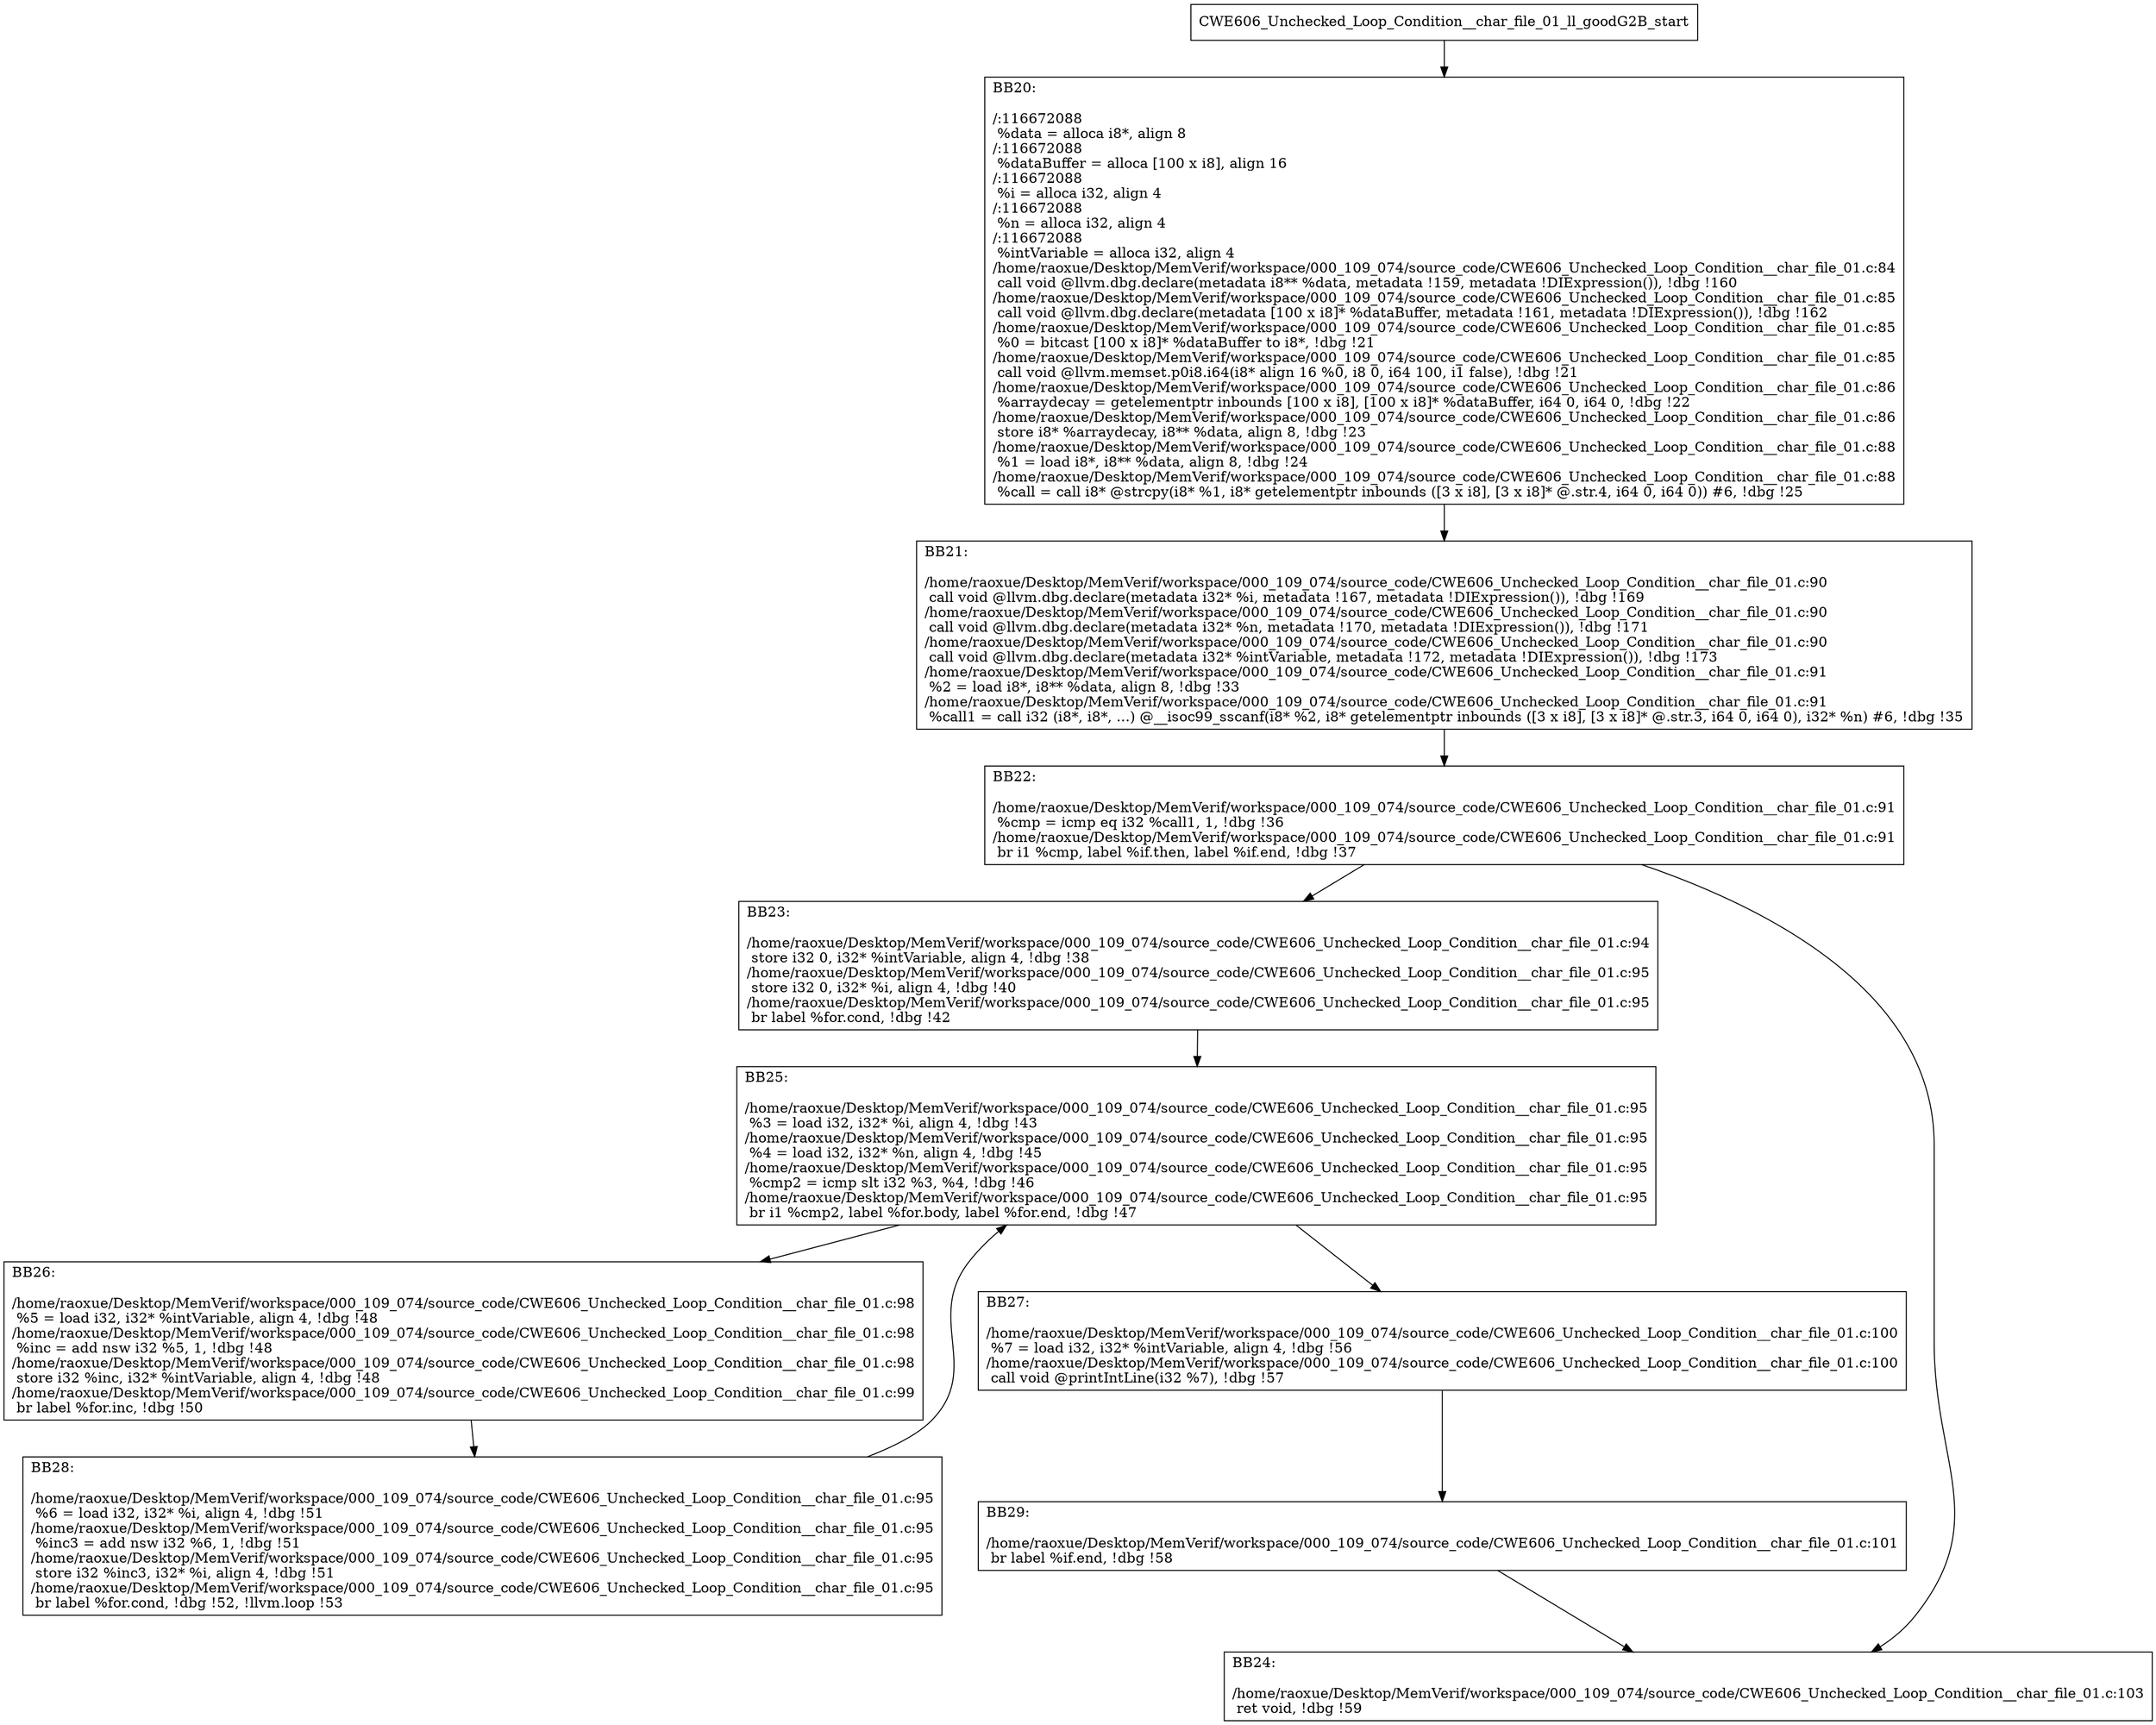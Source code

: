 digraph "CFG for'CWE606_Unchecked_Loop_Condition__char_file_01_ll_goodG2B' function" {
	BBCWE606_Unchecked_Loop_Condition__char_file_01_ll_goodG2B_start[shape=record,label="{CWE606_Unchecked_Loop_Condition__char_file_01_ll_goodG2B_start}"];
	BBCWE606_Unchecked_Loop_Condition__char_file_01_ll_goodG2B_start-> CWE606_Unchecked_Loop_Condition__char_file_01_ll_goodG2BBB20;
	CWE606_Unchecked_Loop_Condition__char_file_01_ll_goodG2BBB20 [shape=record, label="{BB20:\l\l/:116672088\l
  %data = alloca i8*, align 8\l
/:116672088\l
  %dataBuffer = alloca [100 x i8], align 16\l
/:116672088\l
  %i = alloca i32, align 4\l
/:116672088\l
  %n = alloca i32, align 4\l
/:116672088\l
  %intVariable = alloca i32, align 4\l
/home/raoxue/Desktop/MemVerif/workspace/000_109_074/source_code/CWE606_Unchecked_Loop_Condition__char_file_01.c:84\l
  call void @llvm.dbg.declare(metadata i8** %data, metadata !159, metadata !DIExpression()), !dbg !160\l
/home/raoxue/Desktop/MemVerif/workspace/000_109_074/source_code/CWE606_Unchecked_Loop_Condition__char_file_01.c:85\l
  call void @llvm.dbg.declare(metadata [100 x i8]* %dataBuffer, metadata !161, metadata !DIExpression()), !dbg !162\l
/home/raoxue/Desktop/MemVerif/workspace/000_109_074/source_code/CWE606_Unchecked_Loop_Condition__char_file_01.c:85\l
  %0 = bitcast [100 x i8]* %dataBuffer to i8*, !dbg !21\l
/home/raoxue/Desktop/MemVerif/workspace/000_109_074/source_code/CWE606_Unchecked_Loop_Condition__char_file_01.c:85\l
  call void @llvm.memset.p0i8.i64(i8* align 16 %0, i8 0, i64 100, i1 false), !dbg !21\l
/home/raoxue/Desktop/MemVerif/workspace/000_109_074/source_code/CWE606_Unchecked_Loop_Condition__char_file_01.c:86\l
  %arraydecay = getelementptr inbounds [100 x i8], [100 x i8]* %dataBuffer, i64 0, i64 0, !dbg !22\l
/home/raoxue/Desktop/MemVerif/workspace/000_109_074/source_code/CWE606_Unchecked_Loop_Condition__char_file_01.c:86\l
  store i8* %arraydecay, i8** %data, align 8, !dbg !23\l
/home/raoxue/Desktop/MemVerif/workspace/000_109_074/source_code/CWE606_Unchecked_Loop_Condition__char_file_01.c:88\l
  %1 = load i8*, i8** %data, align 8, !dbg !24\l
/home/raoxue/Desktop/MemVerif/workspace/000_109_074/source_code/CWE606_Unchecked_Loop_Condition__char_file_01.c:88\l
  %call = call i8* @strcpy(i8* %1, i8* getelementptr inbounds ([3 x i8], [3 x i8]* @.str.4, i64 0, i64 0)) #6, !dbg !25\l
}"];
	CWE606_Unchecked_Loop_Condition__char_file_01_ll_goodG2BBB20-> CWE606_Unchecked_Loop_Condition__char_file_01_ll_goodG2BBB21;
	CWE606_Unchecked_Loop_Condition__char_file_01_ll_goodG2BBB21 [shape=record, label="{BB21:\l\l/home/raoxue/Desktop/MemVerif/workspace/000_109_074/source_code/CWE606_Unchecked_Loop_Condition__char_file_01.c:90\l
  call void @llvm.dbg.declare(metadata i32* %i, metadata !167, metadata !DIExpression()), !dbg !169\l
/home/raoxue/Desktop/MemVerif/workspace/000_109_074/source_code/CWE606_Unchecked_Loop_Condition__char_file_01.c:90\l
  call void @llvm.dbg.declare(metadata i32* %n, metadata !170, metadata !DIExpression()), !dbg !171\l
/home/raoxue/Desktop/MemVerif/workspace/000_109_074/source_code/CWE606_Unchecked_Loop_Condition__char_file_01.c:90\l
  call void @llvm.dbg.declare(metadata i32* %intVariable, metadata !172, metadata !DIExpression()), !dbg !173\l
/home/raoxue/Desktop/MemVerif/workspace/000_109_074/source_code/CWE606_Unchecked_Loop_Condition__char_file_01.c:91\l
  %2 = load i8*, i8** %data, align 8, !dbg !33\l
/home/raoxue/Desktop/MemVerif/workspace/000_109_074/source_code/CWE606_Unchecked_Loop_Condition__char_file_01.c:91\l
  %call1 = call i32 (i8*, i8*, ...) @__isoc99_sscanf(i8* %2, i8* getelementptr inbounds ([3 x i8], [3 x i8]* @.str.3, i64 0, i64 0), i32* %n) #6, !dbg !35\l
}"];
	CWE606_Unchecked_Loop_Condition__char_file_01_ll_goodG2BBB21-> CWE606_Unchecked_Loop_Condition__char_file_01_ll_goodG2BBB22;
	CWE606_Unchecked_Loop_Condition__char_file_01_ll_goodG2BBB22 [shape=record, label="{BB22:\l\l/home/raoxue/Desktop/MemVerif/workspace/000_109_074/source_code/CWE606_Unchecked_Loop_Condition__char_file_01.c:91\l
  %cmp = icmp eq i32 %call1, 1, !dbg !36\l
/home/raoxue/Desktop/MemVerif/workspace/000_109_074/source_code/CWE606_Unchecked_Loop_Condition__char_file_01.c:91\l
  br i1 %cmp, label %if.then, label %if.end, !dbg !37\l
}"];
	CWE606_Unchecked_Loop_Condition__char_file_01_ll_goodG2BBB22-> CWE606_Unchecked_Loop_Condition__char_file_01_ll_goodG2BBB23;
	CWE606_Unchecked_Loop_Condition__char_file_01_ll_goodG2BBB22-> CWE606_Unchecked_Loop_Condition__char_file_01_ll_goodG2BBB24;
	CWE606_Unchecked_Loop_Condition__char_file_01_ll_goodG2BBB23 [shape=record, label="{BB23:\l\l/home/raoxue/Desktop/MemVerif/workspace/000_109_074/source_code/CWE606_Unchecked_Loop_Condition__char_file_01.c:94\l
  store i32 0, i32* %intVariable, align 4, !dbg !38\l
/home/raoxue/Desktop/MemVerif/workspace/000_109_074/source_code/CWE606_Unchecked_Loop_Condition__char_file_01.c:95\l
  store i32 0, i32* %i, align 4, !dbg !40\l
/home/raoxue/Desktop/MemVerif/workspace/000_109_074/source_code/CWE606_Unchecked_Loop_Condition__char_file_01.c:95\l
  br label %for.cond, !dbg !42\l
}"];
	CWE606_Unchecked_Loop_Condition__char_file_01_ll_goodG2BBB23-> CWE606_Unchecked_Loop_Condition__char_file_01_ll_goodG2BBB25;
	CWE606_Unchecked_Loop_Condition__char_file_01_ll_goodG2BBB25 [shape=record, label="{BB25:\l\l/home/raoxue/Desktop/MemVerif/workspace/000_109_074/source_code/CWE606_Unchecked_Loop_Condition__char_file_01.c:95\l
  %3 = load i32, i32* %i, align 4, !dbg !43\l
/home/raoxue/Desktop/MemVerif/workspace/000_109_074/source_code/CWE606_Unchecked_Loop_Condition__char_file_01.c:95\l
  %4 = load i32, i32* %n, align 4, !dbg !45\l
/home/raoxue/Desktop/MemVerif/workspace/000_109_074/source_code/CWE606_Unchecked_Loop_Condition__char_file_01.c:95\l
  %cmp2 = icmp slt i32 %3, %4, !dbg !46\l
/home/raoxue/Desktop/MemVerif/workspace/000_109_074/source_code/CWE606_Unchecked_Loop_Condition__char_file_01.c:95\l
  br i1 %cmp2, label %for.body, label %for.end, !dbg !47\l
}"];
	CWE606_Unchecked_Loop_Condition__char_file_01_ll_goodG2BBB25-> CWE606_Unchecked_Loop_Condition__char_file_01_ll_goodG2BBB26;
	CWE606_Unchecked_Loop_Condition__char_file_01_ll_goodG2BBB25-> CWE606_Unchecked_Loop_Condition__char_file_01_ll_goodG2BBB27;
	CWE606_Unchecked_Loop_Condition__char_file_01_ll_goodG2BBB26 [shape=record, label="{BB26:\l\l/home/raoxue/Desktop/MemVerif/workspace/000_109_074/source_code/CWE606_Unchecked_Loop_Condition__char_file_01.c:98\l
  %5 = load i32, i32* %intVariable, align 4, !dbg !48\l
/home/raoxue/Desktop/MemVerif/workspace/000_109_074/source_code/CWE606_Unchecked_Loop_Condition__char_file_01.c:98\l
  %inc = add nsw i32 %5, 1, !dbg !48\l
/home/raoxue/Desktop/MemVerif/workspace/000_109_074/source_code/CWE606_Unchecked_Loop_Condition__char_file_01.c:98\l
  store i32 %inc, i32* %intVariable, align 4, !dbg !48\l
/home/raoxue/Desktop/MemVerif/workspace/000_109_074/source_code/CWE606_Unchecked_Loop_Condition__char_file_01.c:99\l
  br label %for.inc, !dbg !50\l
}"];
	CWE606_Unchecked_Loop_Condition__char_file_01_ll_goodG2BBB26-> CWE606_Unchecked_Loop_Condition__char_file_01_ll_goodG2BBB28;
	CWE606_Unchecked_Loop_Condition__char_file_01_ll_goodG2BBB28 [shape=record, label="{BB28:\l\l/home/raoxue/Desktop/MemVerif/workspace/000_109_074/source_code/CWE606_Unchecked_Loop_Condition__char_file_01.c:95\l
  %6 = load i32, i32* %i, align 4, !dbg !51\l
/home/raoxue/Desktop/MemVerif/workspace/000_109_074/source_code/CWE606_Unchecked_Loop_Condition__char_file_01.c:95\l
  %inc3 = add nsw i32 %6, 1, !dbg !51\l
/home/raoxue/Desktop/MemVerif/workspace/000_109_074/source_code/CWE606_Unchecked_Loop_Condition__char_file_01.c:95\l
  store i32 %inc3, i32* %i, align 4, !dbg !51\l
/home/raoxue/Desktop/MemVerif/workspace/000_109_074/source_code/CWE606_Unchecked_Loop_Condition__char_file_01.c:95\l
  br label %for.cond, !dbg !52, !llvm.loop !53\l
}"];
	CWE606_Unchecked_Loop_Condition__char_file_01_ll_goodG2BBB28-> CWE606_Unchecked_Loop_Condition__char_file_01_ll_goodG2BBB25;
	CWE606_Unchecked_Loop_Condition__char_file_01_ll_goodG2BBB27 [shape=record, label="{BB27:\l\l/home/raoxue/Desktop/MemVerif/workspace/000_109_074/source_code/CWE606_Unchecked_Loop_Condition__char_file_01.c:100\l
  %7 = load i32, i32* %intVariable, align 4, !dbg !56\l
/home/raoxue/Desktop/MemVerif/workspace/000_109_074/source_code/CWE606_Unchecked_Loop_Condition__char_file_01.c:100\l
  call void @printIntLine(i32 %7), !dbg !57\l
}"];
	CWE606_Unchecked_Loop_Condition__char_file_01_ll_goodG2BBB27-> CWE606_Unchecked_Loop_Condition__char_file_01_ll_goodG2BBB29;
	CWE606_Unchecked_Loop_Condition__char_file_01_ll_goodG2BBB29 [shape=record, label="{BB29:\l\l/home/raoxue/Desktop/MemVerif/workspace/000_109_074/source_code/CWE606_Unchecked_Loop_Condition__char_file_01.c:101\l
  br label %if.end, !dbg !58\l
}"];
	CWE606_Unchecked_Loop_Condition__char_file_01_ll_goodG2BBB29-> CWE606_Unchecked_Loop_Condition__char_file_01_ll_goodG2BBB24;
	CWE606_Unchecked_Loop_Condition__char_file_01_ll_goodG2BBB24 [shape=record, label="{BB24:\l\l/home/raoxue/Desktop/MemVerif/workspace/000_109_074/source_code/CWE606_Unchecked_Loop_Condition__char_file_01.c:103\l
  ret void, !dbg !59\l
}"];
}
